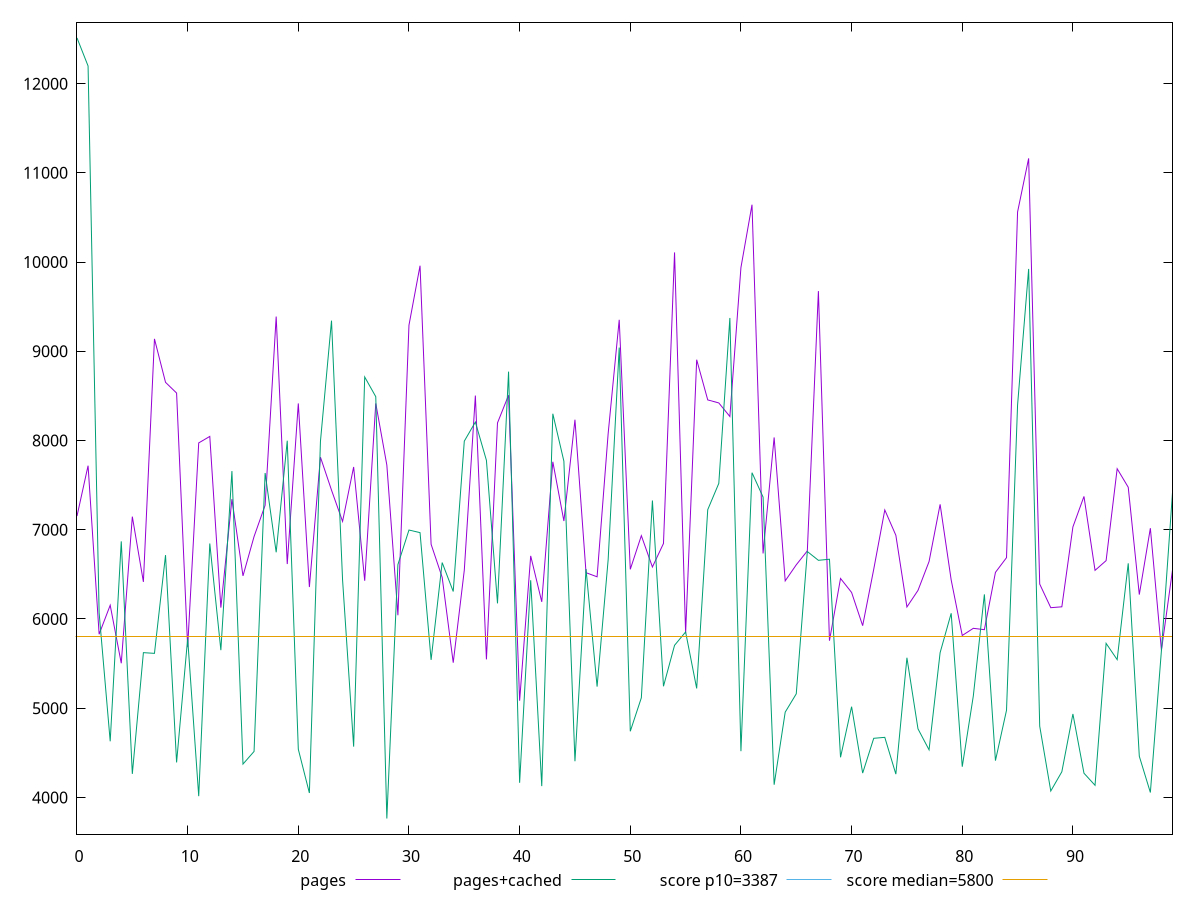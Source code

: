 reset

$pages <<EOF
0 7153.878821972357
1 7718.247783621484
2 5829.509343173029
3 6154.464970070761
4 5504.09198299239
5 7147.2237103825755
6 6415.883648114901
7 9139.405260662808
8 8652.276662851591
9 8532.1179490799
10 5685.185176432965
11 7973.635661727428
12 8046.219656084517
13 6127.183185077703
14 7343.48491567939
15 6483.145191670804
16 6923.687790177214
17 7274.739726240373
18 9389.830290203688
19 6616.163307556326
20 8415.885484914514
21 6358.092193072689
22 7813.70184596334
23 7444.119357305191
24 7093.704017296948
25 7703.803230499259
26 6428.4396669988055
27 8416.061070838088
28 7724.906859398638
29 6042.07222884749
30 9292.953169467684
31 9959.271869214284
32 6837.313549315971
33 6466.991118487276
34 5510.3118390924
35 6547.006142488861
36 8503.840819536386
37 5547.232198606025
38 8197.867887495864
39 8507.825692782579
40 5084.438777987952
41 6707.245660977989
42 6192.127497923426
43 7761.976150565393
44 7097.998002438959
45 8233.196126376897
46 6518.951287816502
47 6472.878041523432
48 8077.697592717826
49 9353.199295293365
50 6556.515149137901
51 6933.9993533968445
52 6582.8214854006965
53 6846.401821778054
54 10108.084546870428
55 5839.467071954569
56 8905.670404089891
57 8455.364980993549
58 8421.36674437749
59 8269.119590884302
60 9938.580830463863
61 10643.032049519468
62 6734.91213032818
63 8034.88400874165
64 6427.20875234688
65 6607.345415685708
66 6763.231646016976
67 9674.915394736832
68 5756.729432617419
69 6454.502627876878
70 6297.392721394366
71 5925.187595203781
72 6557.258524378798
73 7222.039986861205
74 6938.095126944298
75 6134.781841620086
76 6320.572517511983
77 6643.6838863953935
78 7284.760126448949
79 6436.942921406187
80 5815.204419879435
81 5895.4842610094365
82 5880.350096421622
83 6522.556974018642
84 6687.585607213499
85 10561.511250556021
86 11162.276052705263
87 6391.478077426136
88 6126.744486062375
89 6136.611689604799
90 7032.032548745683
91 7373.736447398984
92 6545.100434843173
93 6654.08861918007
94 7684.043651123931
95 7476.453421664709
96 6273.538556322672
97 7017.492501489759
98 5649.744868033995
99 6548.733736674323
EOF

$pagesCached <<EOF
0 12512.440109029718
1 12197.795748923796
2 6067.976400960044
3 4629.381491859708
4 6870.398417945198
5 4264.158597287943
6 5622.791885381882
7 5614.897774791379
8 6716.046372244357
9 4392.756419929638
10 5781.096851584882
11 4014.473520455705
12 6846.055686029042
13 5650.669424716829
14 7657.444644385425
15 4374.05826255791
16 4515.526440986492
17 7635.919749624287
18 6747.633174088513
19 7998.346241212466
20 4539.901066437386
21 4050.099030116374
22 7990.687632524059
23 9343.91783277415
24 6436.433477760189
25 4569.631201778515
26 8712.252018546633
27 8491.59717767658
28 3763.8779361670236
29 6609.910390274588
30 6997.046527436625
31 6967.678774540003
32 5541.602160511253
33 6632.413714714634
34 6308.215724732429
35 7993.406368563055
36 8207.09950253048
37 7777.7063772099855
38 6175.158915967724
39 8772.257199464264
40 4164.533938334722
41 6434.584697588707
42 4126.996049086307
43 8300.290274611434
44 7768.223785983276
45 4405.564986575295
46 6559.543133446388
47 5242.274229362073
48 6664.302508237226
49 9042.272465642665
50 4741.232286632197
51 5116.8758680740375
52 7328.107042320153
53 5245.749649432946
54 5705.113156149751
55 5854.572966652991
56 5221.900660461495
57 7225.098573854755
58 7520.200942473599
59 9373.880072036958
60 4518.624037577056
61 7639.6624398914155
62 7366.454698936618
63 4142.646648389971
64 4955.981892514607
65 5161.335725038144
66 6756.019797787947
67 6657.643706847336
68 6669.773398058831
69 4449.925614109324
70 5017.420514601443
71 4273.011786172525
72 4662.780592843158
73 4673.710162191858
74 4261.483504177611
75 5565.580379363151
76 4768.888459483567
77 4533.598621760302
78 5622.655414231296
79 6064.149920240053
80 4344.563836749274
81 5137.602956499806
82 6275.905792643053
83 4412.634036280782
84 4977.03615293505
85 8398.28874233036
86 9923.306255326524
87 4798.871882480686
88 4072.247486473436
89 4287.965613065471
90 4935.577165218361
91 4271.477860368695
92 4135.994937937786
93 5726.920775565289
94 5544.592119686354
95 6623.823941025023
96 4461.6045454781915
97 4055.598180679387
98 5647.925322291943
99 7416.357427722595
EOF

set key outside below
set xrange [0:99]
set yrange [3588.9066927097697:12687.411352486972]
set trange [3588.9066927097697:12687.411352486972]
set terminal svg size 640, 520 enhanced background rgb 'white'
set output "report_00013_2021-02-09T12-04-24.940Z/speed-index/comparison/line/0_vs_1.svg"

plot $pages title "pages" with line, \
     $pagesCached title "pages+cached" with line, \
     3387 title "score p10=3387", \
     5800 title "score median=5800"

reset

